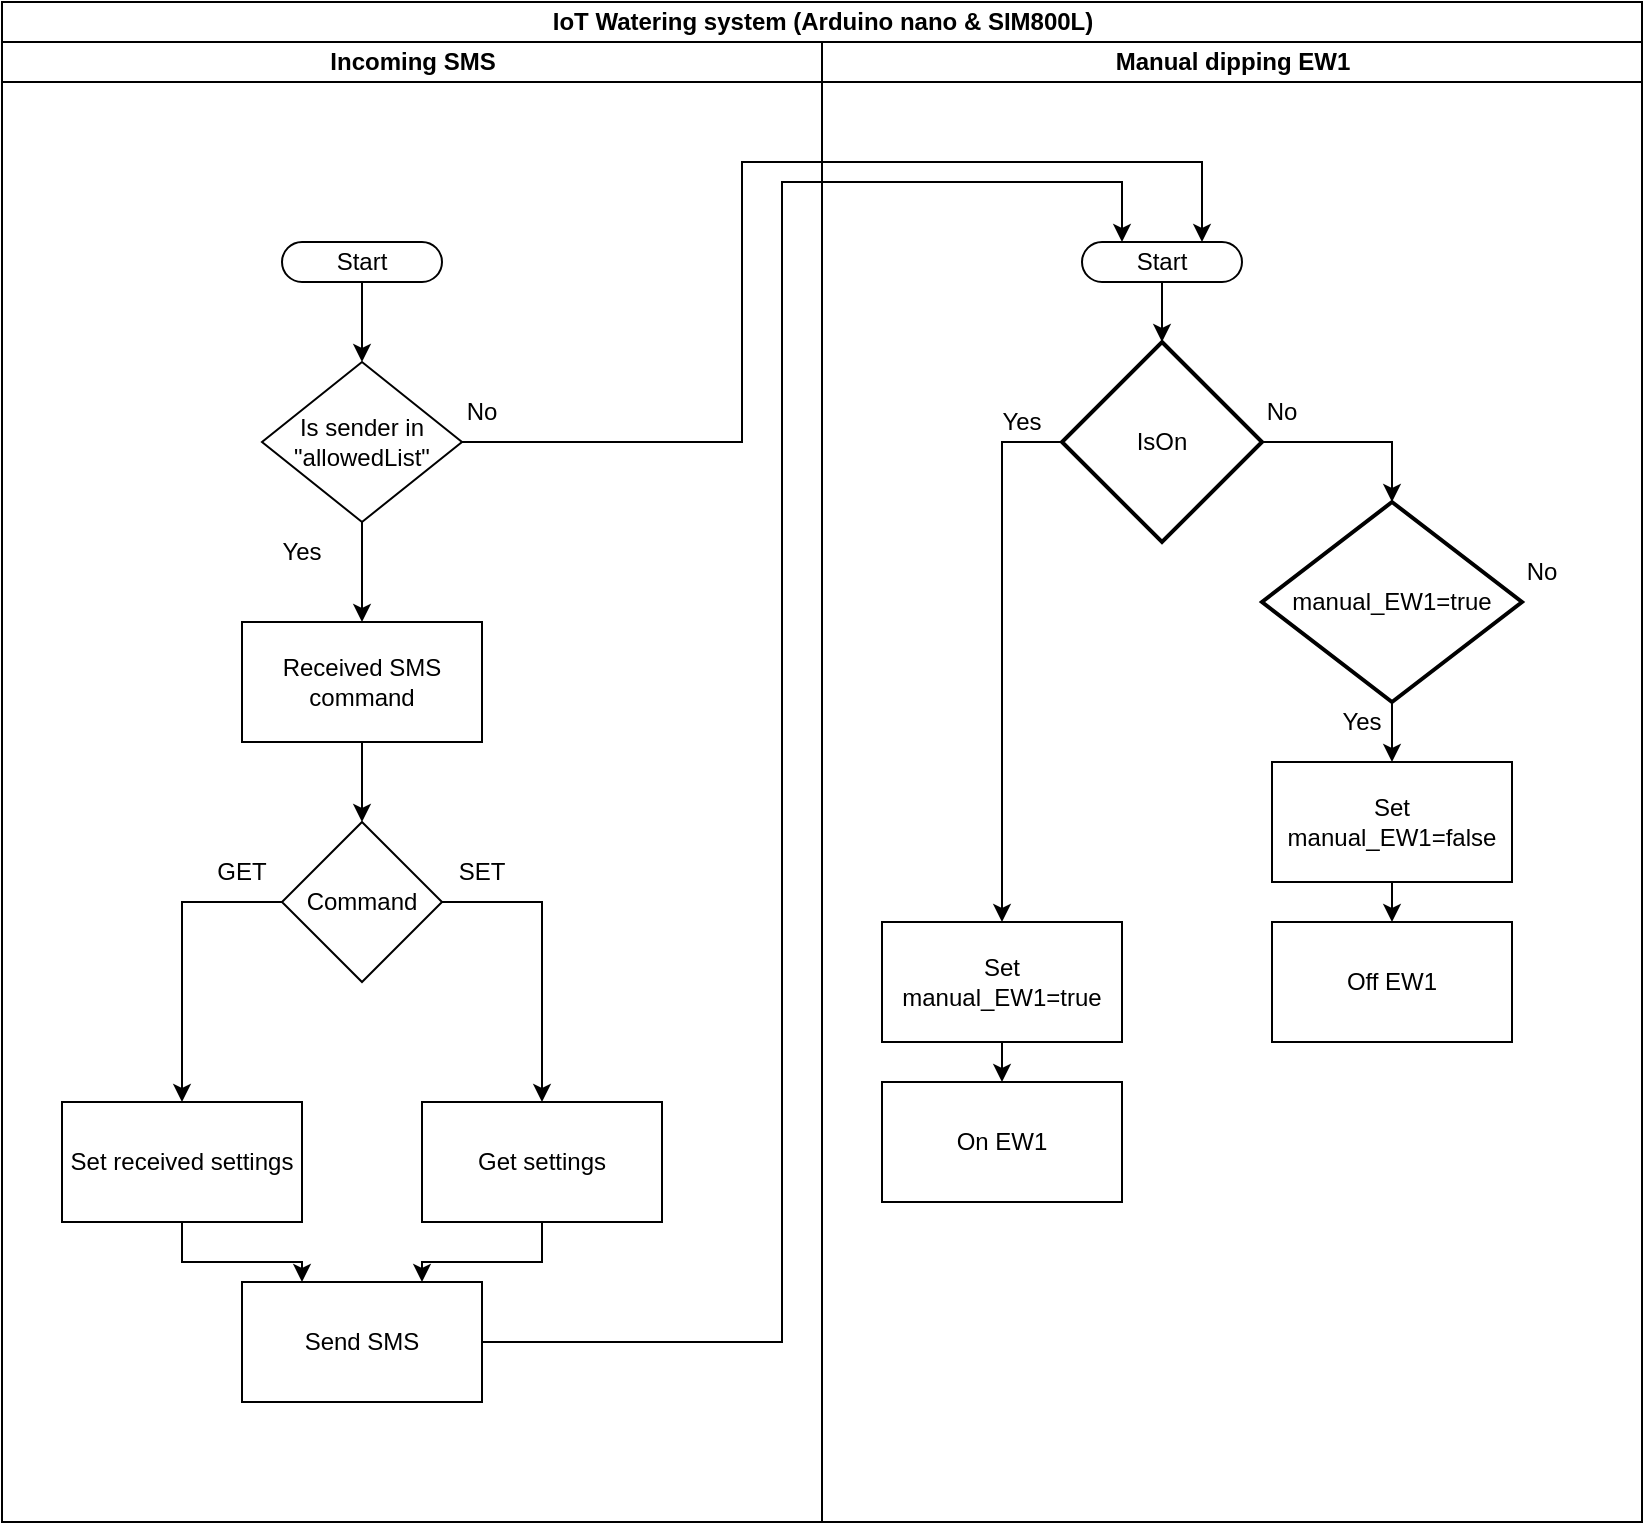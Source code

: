 <mxfile version="21.3.2" type="github">
  <diagram id="kgpKYQtTHZ0yAKxKKP6v" name="Page-1">
    <mxGraphModel dx="752" dy="482" grid="1" gridSize="10" guides="1" tooltips="1" connect="1" arrows="1" fold="1" page="1" pageScale="1" pageWidth="850" pageHeight="1100" math="0" shadow="0">
      <root>
        <mxCell id="0" />
        <mxCell id="1" parent="0" />
        <mxCell id="xu4zQ6H6kHJUm9Qcrabf-24" value="IoT Watering system (Arduino nano &amp;amp; SIM800L)" style="swimlane;childLayout=stackLayout;resizeParent=1;resizeParentMax=0;startSize=20;html=1;" vertex="1" parent="1">
          <mxGeometry x="10" y="10" width="820" height="760" as="geometry" />
        </mxCell>
        <mxCell id="xu4zQ6H6kHJUm9Qcrabf-25" value="Incoming SMS" style="swimlane;startSize=20;html=1;" vertex="1" parent="xu4zQ6H6kHJUm9Qcrabf-24">
          <mxGeometry y="20" width="410" height="740" as="geometry">
            <mxRectangle y="20" width="40" height="460" as="alternateBounds" />
          </mxGeometry>
        </mxCell>
        <mxCell id="xu4zQ6H6kHJUm9Qcrabf-32" style="edgeStyle=orthogonalEdgeStyle;rounded=0;orthogonalLoop=1;jettySize=auto;html=1;exitX=0.5;exitY=0.5;exitDx=0;exitDy=10;exitPerimeter=0;entryX=0.5;entryY=0;entryDx=0;entryDy=0;" edge="1" parent="xu4zQ6H6kHJUm9Qcrabf-25" source="xu4zQ6H6kHJUm9Qcrabf-28" target="xu4zQ6H6kHJUm9Qcrabf-29">
          <mxGeometry relative="1" as="geometry" />
        </mxCell>
        <mxCell id="xu4zQ6H6kHJUm9Qcrabf-28" value="Start" style="html=1;dashed=0;whiteSpace=wrap;shape=mxgraph.dfd.start" vertex="1" parent="xu4zQ6H6kHJUm9Qcrabf-25">
          <mxGeometry x="140" y="100" width="80" height="20" as="geometry" />
        </mxCell>
        <mxCell id="xu4zQ6H6kHJUm9Qcrabf-34" value="" style="edgeStyle=orthogonalEdgeStyle;rounded=0;orthogonalLoop=1;jettySize=auto;html=1;" edge="1" parent="xu4zQ6H6kHJUm9Qcrabf-25" source="xu4zQ6H6kHJUm9Qcrabf-29" target="xu4zQ6H6kHJUm9Qcrabf-33">
          <mxGeometry relative="1" as="geometry" />
        </mxCell>
        <mxCell id="xu4zQ6H6kHJUm9Qcrabf-29" value="Is sender in &quot;allowedList&quot;" style="rhombus;whiteSpace=wrap;html=1;" vertex="1" parent="xu4zQ6H6kHJUm9Qcrabf-25">
          <mxGeometry x="130" y="160" width="100" height="80" as="geometry" />
        </mxCell>
        <mxCell id="xu4zQ6H6kHJUm9Qcrabf-43" value="" style="edgeStyle=orthogonalEdgeStyle;rounded=0;orthogonalLoop=1;jettySize=auto;html=1;" edge="1" parent="xu4zQ6H6kHJUm9Qcrabf-25" source="xu4zQ6H6kHJUm9Qcrabf-33" target="xu4zQ6H6kHJUm9Qcrabf-42">
          <mxGeometry relative="1" as="geometry" />
        </mxCell>
        <mxCell id="xu4zQ6H6kHJUm9Qcrabf-33" value="Received SMS command" style="whiteSpace=wrap;html=1;" vertex="1" parent="xu4zQ6H6kHJUm9Qcrabf-25">
          <mxGeometry x="120" y="290" width="120" height="60" as="geometry" />
        </mxCell>
        <mxCell id="xu4zQ6H6kHJUm9Qcrabf-37" value="No" style="text;html=1;strokeColor=none;fillColor=none;align=center;verticalAlign=middle;whiteSpace=wrap;rounded=0;" vertex="1" parent="xu4zQ6H6kHJUm9Qcrabf-25">
          <mxGeometry x="210" y="170" width="60" height="30" as="geometry" />
        </mxCell>
        <mxCell id="xu4zQ6H6kHJUm9Qcrabf-38" value="Yes" style="text;html=1;strokeColor=none;fillColor=none;align=center;verticalAlign=middle;whiteSpace=wrap;rounded=0;" vertex="1" parent="xu4zQ6H6kHJUm9Qcrabf-25">
          <mxGeometry x="120" y="240" width="60" height="30" as="geometry" />
        </mxCell>
        <mxCell id="xu4zQ6H6kHJUm9Qcrabf-45" value="" style="edgeStyle=orthogonalEdgeStyle;rounded=0;orthogonalLoop=1;jettySize=auto;html=1;exitX=0;exitY=0.5;exitDx=0;exitDy=0;" edge="1" parent="xu4zQ6H6kHJUm9Qcrabf-25" source="xu4zQ6H6kHJUm9Qcrabf-42" target="xu4zQ6H6kHJUm9Qcrabf-44">
          <mxGeometry relative="1" as="geometry" />
        </mxCell>
        <mxCell id="xu4zQ6H6kHJUm9Qcrabf-47" style="edgeStyle=orthogonalEdgeStyle;rounded=0;orthogonalLoop=1;jettySize=auto;html=1;exitX=1;exitY=0.5;exitDx=0;exitDy=0;entryX=0.5;entryY=0;entryDx=0;entryDy=0;" edge="1" parent="xu4zQ6H6kHJUm9Qcrabf-25" source="xu4zQ6H6kHJUm9Qcrabf-42" target="xu4zQ6H6kHJUm9Qcrabf-46">
          <mxGeometry relative="1" as="geometry" />
        </mxCell>
        <mxCell id="xu4zQ6H6kHJUm9Qcrabf-42" value="Command" style="rhombus;whiteSpace=wrap;html=1;" vertex="1" parent="xu4zQ6H6kHJUm9Qcrabf-25">
          <mxGeometry x="140" y="390" width="80" height="80" as="geometry" />
        </mxCell>
        <mxCell id="xu4zQ6H6kHJUm9Qcrabf-67" style="edgeStyle=orthogonalEdgeStyle;rounded=0;orthogonalLoop=1;jettySize=auto;html=1;entryX=0.25;entryY=0;entryDx=0;entryDy=0;" edge="1" parent="xu4zQ6H6kHJUm9Qcrabf-25" source="xu4zQ6H6kHJUm9Qcrabf-44" target="xu4zQ6H6kHJUm9Qcrabf-66">
          <mxGeometry relative="1" as="geometry" />
        </mxCell>
        <mxCell id="xu4zQ6H6kHJUm9Qcrabf-44" value="Set received settings" style="whiteSpace=wrap;html=1;" vertex="1" parent="xu4zQ6H6kHJUm9Qcrabf-25">
          <mxGeometry x="30" y="530" width="120" height="60" as="geometry" />
        </mxCell>
        <mxCell id="xu4zQ6H6kHJUm9Qcrabf-68" style="edgeStyle=orthogonalEdgeStyle;rounded=0;orthogonalLoop=1;jettySize=auto;html=1;exitX=0.5;exitY=1;exitDx=0;exitDy=0;entryX=0.75;entryY=0;entryDx=0;entryDy=0;" edge="1" parent="xu4zQ6H6kHJUm9Qcrabf-25" source="xu4zQ6H6kHJUm9Qcrabf-46" target="xu4zQ6H6kHJUm9Qcrabf-66">
          <mxGeometry relative="1" as="geometry" />
        </mxCell>
        <mxCell id="xu4zQ6H6kHJUm9Qcrabf-46" value="Get settings" style="whiteSpace=wrap;html=1;" vertex="1" parent="xu4zQ6H6kHJUm9Qcrabf-25">
          <mxGeometry x="210" y="530" width="120" height="60" as="geometry" />
        </mxCell>
        <mxCell id="xu4zQ6H6kHJUm9Qcrabf-64" value="GET" style="text;html=1;strokeColor=none;fillColor=none;align=center;verticalAlign=middle;whiteSpace=wrap;rounded=0;" vertex="1" parent="xu4zQ6H6kHJUm9Qcrabf-25">
          <mxGeometry x="90" y="400" width="60" height="30" as="geometry" />
        </mxCell>
        <mxCell id="xu4zQ6H6kHJUm9Qcrabf-65" value="SET" style="text;html=1;strokeColor=none;fillColor=none;align=center;verticalAlign=middle;whiteSpace=wrap;rounded=0;" vertex="1" parent="xu4zQ6H6kHJUm9Qcrabf-25">
          <mxGeometry x="210" y="400" width="60" height="30" as="geometry" />
        </mxCell>
        <mxCell id="xu4zQ6H6kHJUm9Qcrabf-66" value="Send SMS" style="whiteSpace=wrap;html=1;" vertex="1" parent="xu4zQ6H6kHJUm9Qcrabf-25">
          <mxGeometry x="120" y="620" width="120" height="60" as="geometry" />
        </mxCell>
        <mxCell id="xu4zQ6H6kHJUm9Qcrabf-36" value="" style="edgeStyle=orthogonalEdgeStyle;rounded=0;orthogonalLoop=1;jettySize=auto;html=1;entryX=0.75;entryY=0;entryDx=0;entryDy=0;entryPerimeter=0;" edge="1" parent="xu4zQ6H6kHJUm9Qcrabf-24" source="xu4zQ6H6kHJUm9Qcrabf-29" target="xu4zQ6H6kHJUm9Qcrabf-73">
          <mxGeometry relative="1" as="geometry">
            <mxPoint x="320" y="220" as="targetPoint" />
            <Array as="points">
              <mxPoint x="370" y="220" />
              <mxPoint x="370" y="80" />
              <mxPoint x="600" y="80" />
            </Array>
          </mxGeometry>
        </mxCell>
        <mxCell id="xu4zQ6H6kHJUm9Qcrabf-70" style="edgeStyle=orthogonalEdgeStyle;rounded=0;orthogonalLoop=1;jettySize=auto;html=1;exitX=1;exitY=0.5;exitDx=0;exitDy=0;entryX=0.25;entryY=0;entryDx=0;entryDy=0;entryPerimeter=0;" edge="1" parent="xu4zQ6H6kHJUm9Qcrabf-24" source="xu4zQ6H6kHJUm9Qcrabf-66" target="xu4zQ6H6kHJUm9Qcrabf-73">
          <mxGeometry relative="1" as="geometry">
            <mxPoint x="670" y="70" as="targetPoint" />
            <Array as="points">
              <mxPoint x="390" y="670" />
              <mxPoint x="390" y="90" />
              <mxPoint x="560" y="90" />
            </Array>
          </mxGeometry>
        </mxCell>
        <mxCell id="xu4zQ6H6kHJUm9Qcrabf-71" value="Manual dipping EW1" style="swimlane;startSize=20;html=1;" vertex="1" parent="xu4zQ6H6kHJUm9Qcrabf-24">
          <mxGeometry x="410" y="20" width="410" height="740" as="geometry">
            <mxRectangle y="20" width="40" height="460" as="alternateBounds" />
          </mxGeometry>
        </mxCell>
        <mxCell id="xu4zQ6H6kHJUm9Qcrabf-72" style="edgeStyle=orthogonalEdgeStyle;rounded=0;orthogonalLoop=1;jettySize=auto;html=1;exitX=0.5;exitY=0.5;exitDx=0;exitDy=10;exitPerimeter=0;entryX=0.5;entryY=0;entryDx=0;entryDy=0;entryPerimeter=0;" edge="1" parent="xu4zQ6H6kHJUm9Qcrabf-71" source="xu4zQ6H6kHJUm9Qcrabf-73" target="xu4zQ6H6kHJUm9Qcrabf-93">
          <mxGeometry relative="1" as="geometry">
            <mxPoint x="170" y="160" as="targetPoint" />
          </mxGeometry>
        </mxCell>
        <mxCell id="xu4zQ6H6kHJUm9Qcrabf-73" value="Start" style="html=1;dashed=0;whiteSpace=wrap;shape=mxgraph.dfd.start" vertex="1" parent="xu4zQ6H6kHJUm9Qcrabf-71">
          <mxGeometry x="130" y="100" width="80" height="20" as="geometry" />
        </mxCell>
        <mxCell id="xu4zQ6H6kHJUm9Qcrabf-98" style="edgeStyle=orthogonalEdgeStyle;rounded=0;orthogonalLoop=1;jettySize=auto;html=1;exitX=1;exitY=0.5;exitDx=0;exitDy=0;exitPerimeter=0;entryX=0.5;entryY=0;entryDx=0;entryDy=0;entryPerimeter=0;" edge="1" parent="xu4zQ6H6kHJUm9Qcrabf-71" source="xu4zQ6H6kHJUm9Qcrabf-93" target="xu4zQ6H6kHJUm9Qcrabf-97">
          <mxGeometry relative="1" as="geometry" />
        </mxCell>
        <mxCell id="xu4zQ6H6kHJUm9Qcrabf-106" style="edgeStyle=orthogonalEdgeStyle;rounded=0;orthogonalLoop=1;jettySize=auto;html=1;exitX=0;exitY=0.5;exitDx=0;exitDy=0;exitPerimeter=0;" edge="1" parent="xu4zQ6H6kHJUm9Qcrabf-71" source="xu4zQ6H6kHJUm9Qcrabf-93" target="xu4zQ6H6kHJUm9Qcrabf-103">
          <mxGeometry relative="1" as="geometry" />
        </mxCell>
        <mxCell id="xu4zQ6H6kHJUm9Qcrabf-93" value="IsOn" style="strokeWidth=2;html=1;shape=mxgraph.flowchart.decision;whiteSpace=wrap;" vertex="1" parent="xu4zQ6H6kHJUm9Qcrabf-71">
          <mxGeometry x="120" y="150" width="100" height="100" as="geometry" />
        </mxCell>
        <mxCell id="xu4zQ6H6kHJUm9Qcrabf-94" value="No" style="text;html=1;strokeColor=none;fillColor=none;align=center;verticalAlign=middle;whiteSpace=wrap;rounded=0;" vertex="1" parent="xu4zQ6H6kHJUm9Qcrabf-71">
          <mxGeometry x="220" y="170" width="20" height="30" as="geometry" />
        </mxCell>
        <mxCell id="xu4zQ6H6kHJUm9Qcrabf-95" value="Yes" style="text;html=1;strokeColor=none;fillColor=none;align=center;verticalAlign=middle;whiteSpace=wrap;rounded=0;" vertex="1" parent="xu4zQ6H6kHJUm9Qcrabf-71">
          <mxGeometry x="90" y="180" width="20" height="20" as="geometry" />
        </mxCell>
        <mxCell id="xu4zQ6H6kHJUm9Qcrabf-102" style="edgeStyle=orthogonalEdgeStyle;rounded=0;orthogonalLoop=1;jettySize=auto;html=1;exitX=0.5;exitY=1;exitDx=0;exitDy=0;exitPerimeter=0;entryX=0.5;entryY=0;entryDx=0;entryDy=0;" edge="1" parent="xu4zQ6H6kHJUm9Qcrabf-71" source="xu4zQ6H6kHJUm9Qcrabf-97" target="xu4zQ6H6kHJUm9Qcrabf-100">
          <mxGeometry relative="1" as="geometry" />
        </mxCell>
        <mxCell id="xu4zQ6H6kHJUm9Qcrabf-97" value="&lt;div style=&quot;font-size: 12px;&quot;&gt;manual_EW1=true&lt;br style=&quot;font-size: 12px;&quot;&gt;&lt;/div&gt;" style="strokeWidth=2;html=1;shape=mxgraph.flowchart.decision;whiteSpace=wrap;fontSize=12;" vertex="1" parent="xu4zQ6H6kHJUm9Qcrabf-71">
          <mxGeometry x="220" y="230" width="130" height="100" as="geometry" />
        </mxCell>
        <mxCell id="xu4zQ6H6kHJUm9Qcrabf-99" value="No" style="text;html=1;strokeColor=none;fillColor=none;align=center;verticalAlign=middle;whiteSpace=wrap;rounded=0;" vertex="1" parent="xu4zQ6H6kHJUm9Qcrabf-71">
          <mxGeometry x="350" y="250" width="20" height="30" as="geometry" />
        </mxCell>
        <mxCell id="xu4zQ6H6kHJUm9Qcrabf-108" style="edgeStyle=orthogonalEdgeStyle;rounded=0;orthogonalLoop=1;jettySize=auto;html=1;exitX=0.5;exitY=1;exitDx=0;exitDy=0;entryX=0.5;entryY=0;entryDx=0;entryDy=0;" edge="1" parent="xu4zQ6H6kHJUm9Qcrabf-71" source="xu4zQ6H6kHJUm9Qcrabf-100" target="xu4zQ6H6kHJUm9Qcrabf-105">
          <mxGeometry relative="1" as="geometry" />
        </mxCell>
        <mxCell id="xu4zQ6H6kHJUm9Qcrabf-100" value="Set manual_EW1=false" style="whiteSpace=wrap;html=1;" vertex="1" parent="xu4zQ6H6kHJUm9Qcrabf-71">
          <mxGeometry x="225" y="360" width="120" height="60" as="geometry" />
        </mxCell>
        <mxCell id="xu4zQ6H6kHJUm9Qcrabf-101" value="Yes" style="text;html=1;strokeColor=none;fillColor=none;align=center;verticalAlign=middle;whiteSpace=wrap;rounded=0;" vertex="1" parent="xu4zQ6H6kHJUm9Qcrabf-71">
          <mxGeometry x="260" y="330" width="20" height="20" as="geometry" />
        </mxCell>
        <mxCell id="xu4zQ6H6kHJUm9Qcrabf-107" style="edgeStyle=orthogonalEdgeStyle;rounded=0;orthogonalLoop=1;jettySize=auto;html=1;exitX=0.5;exitY=1;exitDx=0;exitDy=0;entryX=0.5;entryY=0;entryDx=0;entryDy=0;" edge="1" parent="xu4zQ6H6kHJUm9Qcrabf-71" source="xu4zQ6H6kHJUm9Qcrabf-103" target="xu4zQ6H6kHJUm9Qcrabf-104">
          <mxGeometry relative="1" as="geometry" />
        </mxCell>
        <mxCell id="xu4zQ6H6kHJUm9Qcrabf-103" value="Set manual_EW1=true" style="whiteSpace=wrap;html=1;" vertex="1" parent="xu4zQ6H6kHJUm9Qcrabf-71">
          <mxGeometry x="30" y="440" width="120" height="60" as="geometry" />
        </mxCell>
        <mxCell id="xu4zQ6H6kHJUm9Qcrabf-104" value="On EW1" style="whiteSpace=wrap;html=1;" vertex="1" parent="xu4zQ6H6kHJUm9Qcrabf-71">
          <mxGeometry x="30" y="520" width="120" height="60" as="geometry" />
        </mxCell>
        <mxCell id="xu4zQ6H6kHJUm9Qcrabf-105" value="Off EW1" style="whiteSpace=wrap;html=1;" vertex="1" parent="xu4zQ6H6kHJUm9Qcrabf-71">
          <mxGeometry x="225" y="440" width="120" height="60" as="geometry" />
        </mxCell>
      </root>
    </mxGraphModel>
  </diagram>
</mxfile>
